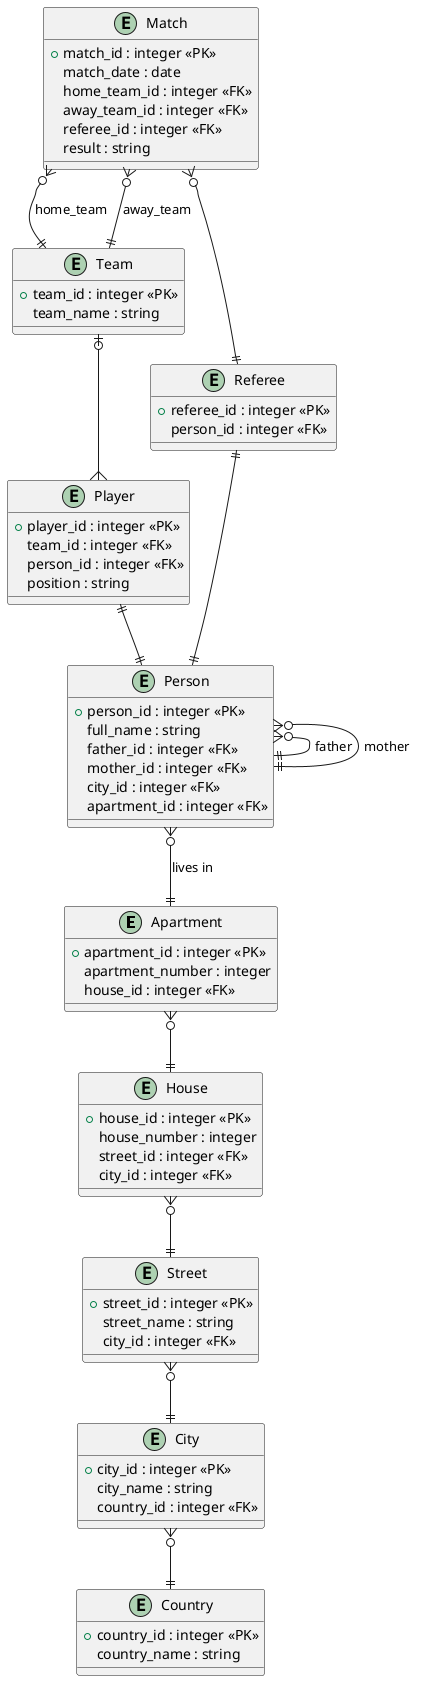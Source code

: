 @startuml Location and Relationships
entity "Apartment" {
  +apartment_id : integer <<PK>>
  apartment_number : integer
  house_id : integer <<FK>>
}

entity "House" {
  +house_id : integer <<PK>>
  house_number : integer
  street_id : integer <<FK>>
  city_id : integer <<FK>>
}

entity "Street" {
  +street_id : integer <<PK>>
  street_name : string
  city_id : integer <<FK>>
}

entity "City" {
  +city_id : integer <<PK>>
  city_name : string
  country_id : integer <<FK>>
}

entity "Country" {
  +country_id : integer <<PK>>
  country_name : string
}

entity "Team" {
  +team_id : integer <<PK>>
  team_name : string
}

entity "Referee" {
    +referee_id : integer <<PK>>
    person_id : integer <<FK>>
}

entity "Player" {
  +player_id : integer <<PK>>
  team_id : integer <<FK>>
  person_id : integer <<FK>>
  position : string
}

entity "Match" {
  +match_id : integer <<PK>>
  match_date : date
  home_team_id : integer <<FK>>
  away_team_id : integer <<FK>>
  referee_id : integer <<FK>>
  result : string
}

entity "Person" {
  +person_id : integer <<PK>>
  full_name : string
  father_id : integer <<FK>>
  mother_id : integer <<FK>>
  city_id : integer <<FK>>
  apartment_id : integer <<FK>>
}

Apartment }o--|| House
House }o--|| Street
Street }o--|| City
City }o--|| Country

Person }o--|| Person : father
Person }o--|| Person : mother
Person }o--|| Apartment : lives in

Match }o--|| Team : home_team
Match }o--|| Team : away_team
Match }o--|| Referee
Team |o--{ Player
Player ||--|| Person
Referee ||--|| Person

@enduml
